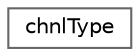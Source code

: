 digraph "Graphical Class Hierarchy"
{
 // LATEX_PDF_SIZE
  bgcolor="transparent";
  edge [fontname=Helvetica,fontsize=10,labelfontname=Helvetica,labelfontsize=10];
  node [fontname=Helvetica,fontsize=10,shape=box,height=0.2,width=0.4];
  rankdir="LR";
  Node0 [id="Node000000",label="chnlType",height=0.2,width=0.4,color="grey40", fillcolor="white", style="filled",URL="$classchnl_type.html",tooltip="Channel type, used in I/O."];
}
